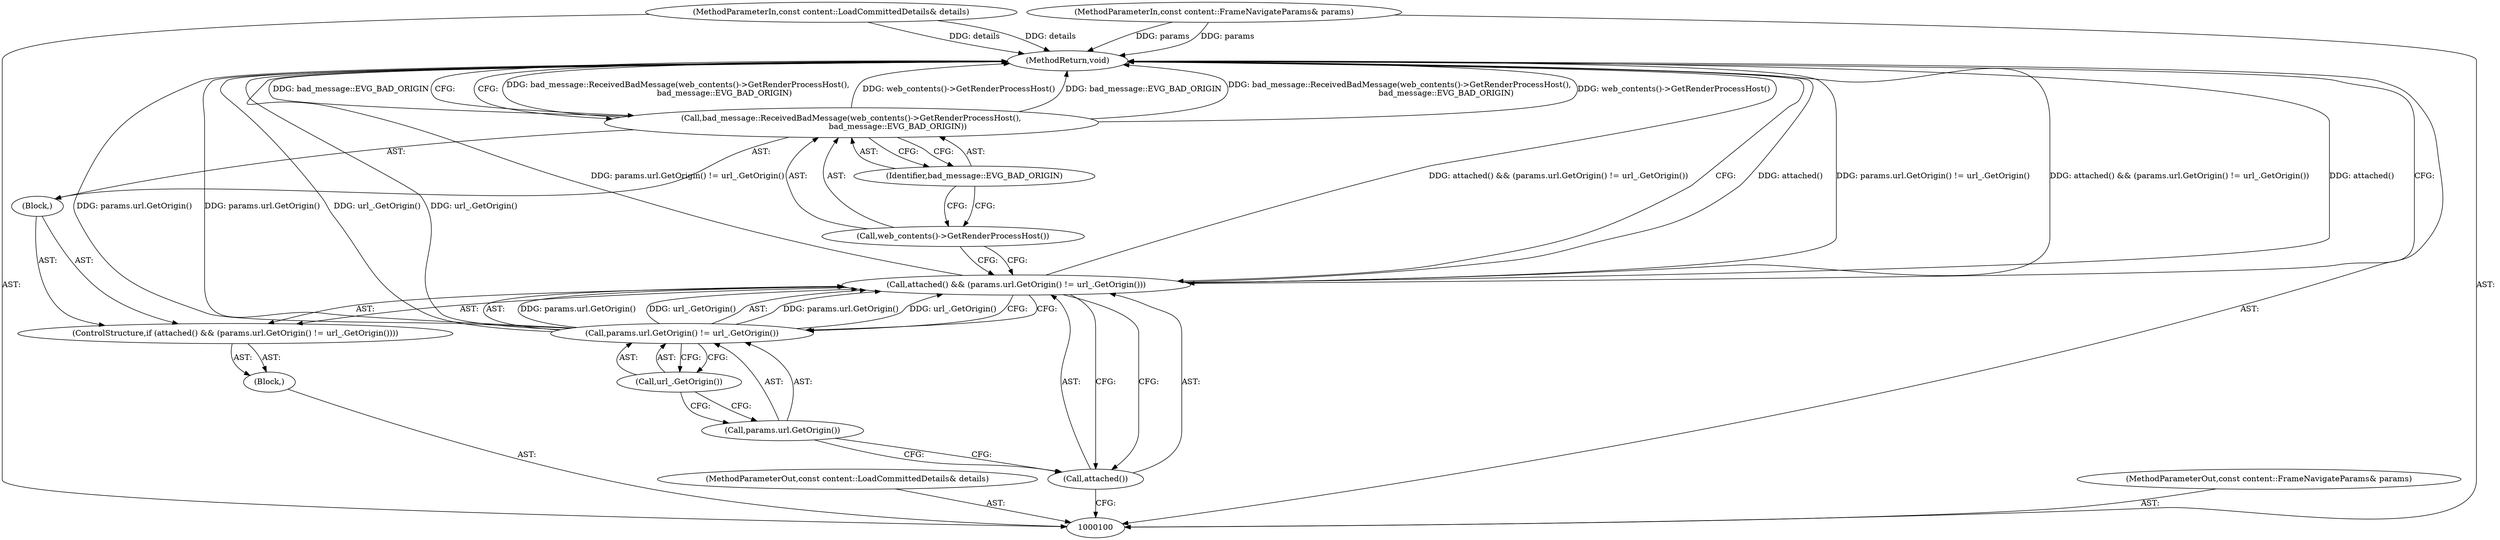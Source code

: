 digraph "1_Chrome_5c437bcc7a51edbef45242c5173cf7871fde2866_1" {
"1000114" [label="(MethodReturn,void)"];
"1000101" [label="(MethodParameterIn,const content::LoadCommittedDetails& details)"];
"1000147" [label="(MethodParameterOut,const content::LoadCommittedDetails& details)"];
"1000103" [label="(Block,)"];
"1000102" [label="(MethodParameterIn,const content::FrameNavigateParams& params)"];
"1000148" [label="(MethodParameterOut,const content::FrameNavigateParams& params)"];
"1000104" [label="(ControlStructure,if (attached() && (params.url.GetOrigin() != url_.GetOrigin())))"];
"1000107" [label="(Call,params.url.GetOrigin() != url_.GetOrigin())"];
"1000108" [label="(Call,params.url.GetOrigin())"];
"1000109" [label="(Call,url_.GetOrigin())"];
"1000105" [label="(Call,attached() && (params.url.GetOrigin() != url_.GetOrigin()))"];
"1000106" [label="(Call,attached())"];
"1000110" [label="(Block,)"];
"1000112" [label="(Call,web_contents()->GetRenderProcessHost())"];
"1000111" [label="(Call,bad_message::ReceivedBadMessage(web_contents()->GetRenderProcessHost(),\n                                     bad_message::EVG_BAD_ORIGIN))"];
"1000113" [label="(Identifier,bad_message::EVG_BAD_ORIGIN)"];
"1000114" -> "1000100"  [label="AST: "];
"1000114" -> "1000111"  [label="CFG: "];
"1000114" -> "1000105"  [label="CFG: "];
"1000107" -> "1000114"  [label="DDG: params.url.GetOrigin()"];
"1000107" -> "1000114"  [label="DDG: url_.GetOrigin()"];
"1000105" -> "1000114"  [label="DDG: params.url.GetOrigin() != url_.GetOrigin()"];
"1000105" -> "1000114"  [label="DDG: attached() && (params.url.GetOrigin() != url_.GetOrigin())"];
"1000105" -> "1000114"  [label="DDG: attached()"];
"1000111" -> "1000114"  [label="DDG: bad_message::ReceivedBadMessage(web_contents()->GetRenderProcessHost(),\n                                     bad_message::EVG_BAD_ORIGIN)"];
"1000111" -> "1000114"  [label="DDG: web_contents()->GetRenderProcessHost()"];
"1000111" -> "1000114"  [label="DDG: bad_message::EVG_BAD_ORIGIN"];
"1000102" -> "1000114"  [label="DDG: params"];
"1000101" -> "1000114"  [label="DDG: details"];
"1000101" -> "1000100"  [label="AST: "];
"1000101" -> "1000114"  [label="DDG: details"];
"1000147" -> "1000100"  [label="AST: "];
"1000103" -> "1000100"  [label="AST: "];
"1000104" -> "1000103"  [label="AST: "];
"1000102" -> "1000100"  [label="AST: "];
"1000102" -> "1000114"  [label="DDG: params"];
"1000148" -> "1000100"  [label="AST: "];
"1000104" -> "1000103"  [label="AST: "];
"1000105" -> "1000104"  [label="AST: "];
"1000110" -> "1000104"  [label="AST: "];
"1000107" -> "1000105"  [label="AST: "];
"1000107" -> "1000109"  [label="CFG: "];
"1000108" -> "1000107"  [label="AST: "];
"1000109" -> "1000107"  [label="AST: "];
"1000105" -> "1000107"  [label="CFG: "];
"1000107" -> "1000114"  [label="DDG: params.url.GetOrigin()"];
"1000107" -> "1000114"  [label="DDG: url_.GetOrigin()"];
"1000107" -> "1000105"  [label="DDG: params.url.GetOrigin()"];
"1000107" -> "1000105"  [label="DDG: url_.GetOrigin()"];
"1000108" -> "1000107"  [label="AST: "];
"1000108" -> "1000106"  [label="CFG: "];
"1000109" -> "1000108"  [label="CFG: "];
"1000109" -> "1000107"  [label="AST: "];
"1000109" -> "1000108"  [label="CFG: "];
"1000107" -> "1000109"  [label="CFG: "];
"1000105" -> "1000104"  [label="AST: "];
"1000105" -> "1000106"  [label="CFG: "];
"1000105" -> "1000107"  [label="CFG: "];
"1000106" -> "1000105"  [label="AST: "];
"1000107" -> "1000105"  [label="AST: "];
"1000112" -> "1000105"  [label="CFG: "];
"1000114" -> "1000105"  [label="CFG: "];
"1000105" -> "1000114"  [label="DDG: params.url.GetOrigin() != url_.GetOrigin()"];
"1000105" -> "1000114"  [label="DDG: attached() && (params.url.GetOrigin() != url_.GetOrigin())"];
"1000105" -> "1000114"  [label="DDG: attached()"];
"1000107" -> "1000105"  [label="DDG: params.url.GetOrigin()"];
"1000107" -> "1000105"  [label="DDG: url_.GetOrigin()"];
"1000106" -> "1000105"  [label="AST: "];
"1000106" -> "1000100"  [label="CFG: "];
"1000108" -> "1000106"  [label="CFG: "];
"1000105" -> "1000106"  [label="CFG: "];
"1000110" -> "1000104"  [label="AST: "];
"1000111" -> "1000110"  [label="AST: "];
"1000112" -> "1000111"  [label="AST: "];
"1000112" -> "1000105"  [label="CFG: "];
"1000113" -> "1000112"  [label="CFG: "];
"1000111" -> "1000110"  [label="AST: "];
"1000111" -> "1000113"  [label="CFG: "];
"1000112" -> "1000111"  [label="AST: "];
"1000113" -> "1000111"  [label="AST: "];
"1000114" -> "1000111"  [label="CFG: "];
"1000111" -> "1000114"  [label="DDG: bad_message::ReceivedBadMessage(web_contents()->GetRenderProcessHost(),\n                                     bad_message::EVG_BAD_ORIGIN)"];
"1000111" -> "1000114"  [label="DDG: web_contents()->GetRenderProcessHost()"];
"1000111" -> "1000114"  [label="DDG: bad_message::EVG_BAD_ORIGIN"];
"1000113" -> "1000111"  [label="AST: "];
"1000113" -> "1000112"  [label="CFG: "];
"1000111" -> "1000113"  [label="CFG: "];
}
